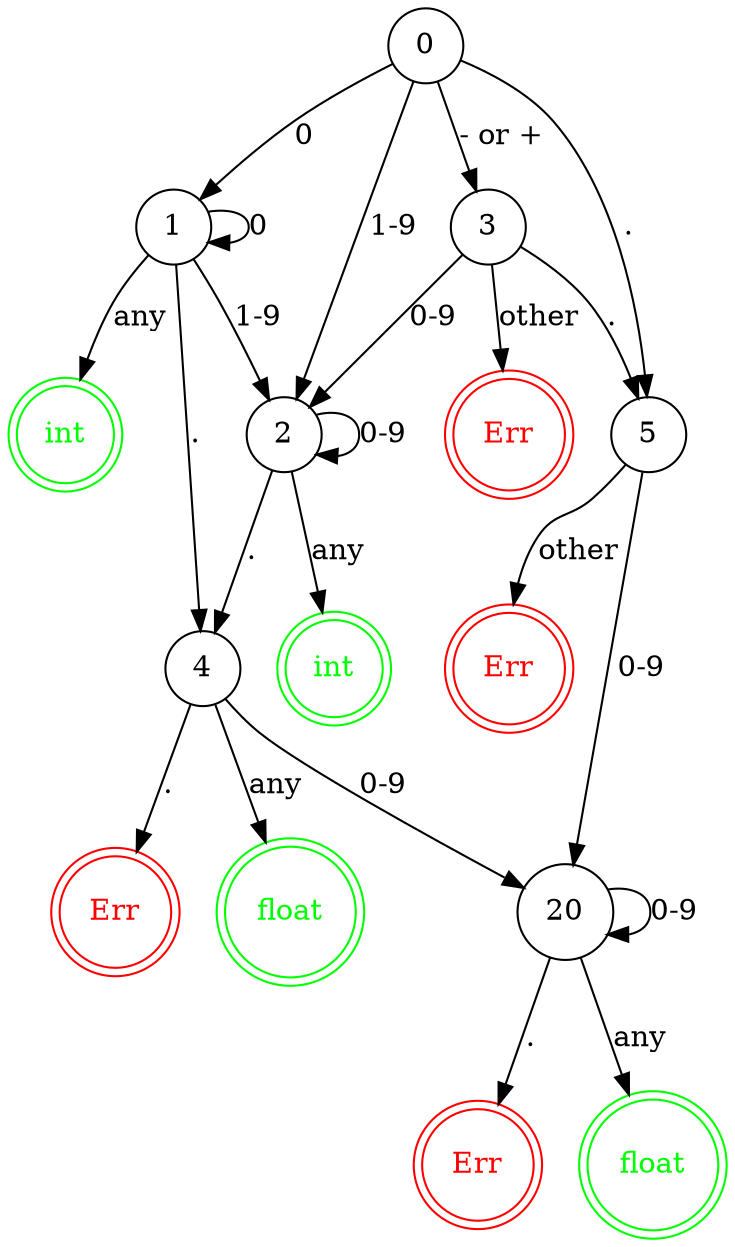 // 数字状态机
digraph NumberSm {
  // 全局样式
  node [shape=circle]
  // 状态样式
  node0 [label=0]
  node1 [label=1]
  node2 [label=2]
  node3 [label=3]
  node4 [label=4]
  node5 [label=5]
  node20 [label=20]
  nodeint1 [label=int, peripheries=2, color=green, fontcolor=green]
  nodeint2 [label=int, peripheries=2, color=green, fontcolor=green]
  nodeErr1 [label=Err, peripheries=2, color=red, fontcolor=red]
  nodeErr2 [label=Err, peripheries=2, color=red, fontcolor=red]
  nodeErr3 [label=Err, peripheries=2, color=red, fontcolor=red]
  nodeErr4 [label=Err, peripheries=2, color=red, fontcolor=red]
  nodefloat1 [label=float, peripheries=2, color=green, fontcolor=green]
  nodefloat2 [label=float, peripheries=2, color=green, fontcolor=green]

  // 0 ->
  node0 -> node1 [label="0"]
  node0 -> node2 [label="1-9"]
  node0 -> node3 [label="- or +"]
  node0 -> node5 [label="."]

  // 1 ->
  node1 -> node1 [label="0"]
  node1 -> nodeint1 [label="any"]
  node1 -> node4 [label="."]
  node1 -> node2 [label="1-9"]

  // 3 ->
  node3 -> node2 [label="0-9"]
  node3 -> nodeErr1 [label="other"]
  node3 -> node5 [label="."]

  // 2 ->
  node2 -> node2 [label="0-9"]
  node2 -> node4 [label="."]
  node2 -> nodeint2 [label="any"]

  // 5 ->
  node5 -> nodeErr2 [label="other"]
  node5 -> node20 [label="0-9"]
  
  // 4 ->
  node4 -> nodeErr3 [label="."]
  node4 -> nodefloat1 [label="any"]
  node4 -> node20 [label="0-9"]

  // 20 ->
  node20 -> node20 [label="0-9"]
  node20 -> nodefloat2 [label="any"]
  node20 -> nodeErr4 [label="."]
}